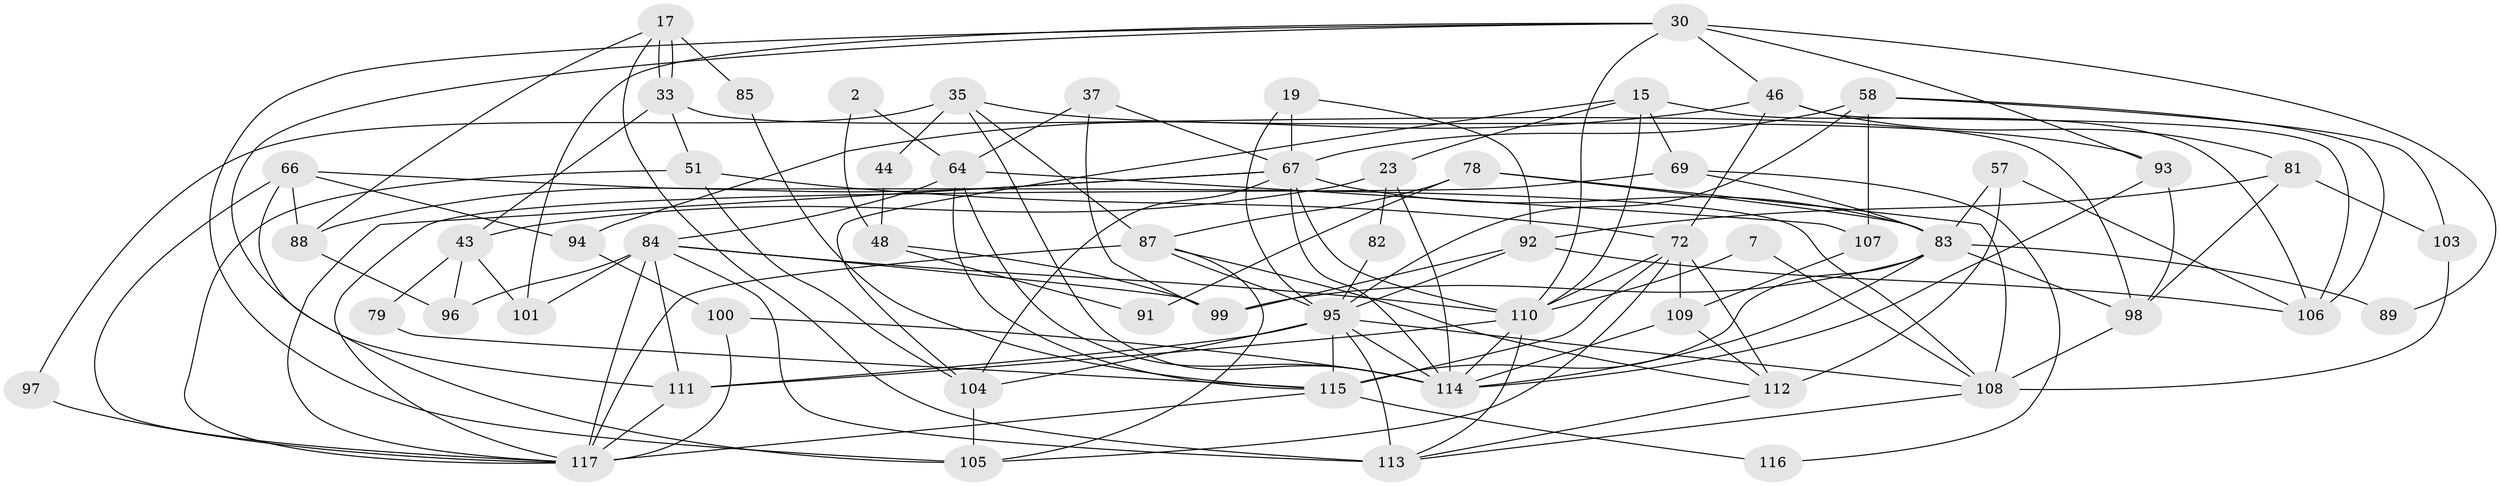 // original degree distribution, {4: 0.23931623931623933, 2: 0.13675213675213677, 3: 0.26495726495726496, 5: 0.23931623931623933, 6: 0.06837606837606838, 8: 0.008547008547008548, 7: 0.042735042735042736}
// Generated by graph-tools (version 1.1) at 2025/49/03/09/25 04:49:43]
// undirected, 58 vertices, 138 edges
graph export_dot {
graph [start="1"]
  node [color=gray90,style=filled];
  2;
  7;
  15;
  17;
  19;
  23;
  30;
  33;
  35;
  37;
  43 [super="+18"];
  44 [super="+36"];
  46;
  48;
  51;
  57;
  58;
  64 [super="+38"];
  66 [super="+42"];
  67 [super="+54"];
  69;
  72 [super="+6+8+9"];
  78;
  79;
  81;
  82;
  83 [super="+13+53"];
  84 [super="+31+41+80"];
  85;
  87 [super="+26+73"];
  88;
  89;
  91;
  92;
  93 [super="+39"];
  94;
  95 [super="+60+86"];
  96;
  97;
  98;
  99 [super="+10"];
  100;
  101;
  103;
  104 [super="+55+90"];
  105;
  106;
  107 [super="+25"];
  108 [super="+21"];
  109 [super="+62"];
  110 [super="+68+59"];
  111 [super="+20"];
  112 [super="+50+61"];
  113 [super="+63+65"];
  114 [super="+75+40+76"];
  115 [super="+102+77"];
  116;
  117 [super="+1+56"];
  2 -- 64;
  2 -- 48;
  7 -- 108;
  7 -- 110;
  15 -- 106;
  15 -- 23;
  15 -- 69;
  15 -- 110;
  15 -- 104;
  17 -- 33;
  17 -- 33;
  17 -- 85;
  17 -- 88;
  17 -- 113;
  19 -- 92;
  19 -- 95;
  19 -- 67;
  23 -- 114;
  23 -- 82;
  23 -- 43;
  30 -- 110;
  30 -- 46;
  30 -- 89;
  30 -- 93 [weight=2];
  30 -- 101;
  30 -- 105;
  30 -- 111;
  33 -- 51;
  33 -- 43;
  33 -- 98;
  35 -- 93;
  35 -- 44 [weight=2];
  35 -- 97;
  35 -- 114;
  35 -- 87;
  37 -- 64;
  37 -- 99;
  37 -- 67;
  43 -- 79;
  43 -- 96;
  43 -- 101;
  44 -- 48 [weight=2];
  46 -- 106;
  46 -- 81;
  46 -- 94;
  46 -- 72;
  48 -- 91;
  48 -- 99;
  51 -- 72;
  51 -- 117;
  51 -- 104;
  57 -- 106;
  57 -- 112 [weight=3];
  57 -- 83;
  58 -- 103;
  58 -- 106;
  58 -- 107;
  58 -- 67;
  58 -- 95;
  64 -- 84 [weight=4];
  64 -- 107;
  64 -- 115;
  64 -- 114 [weight=3];
  66 -- 105;
  66 -- 117;
  66 -- 88;
  66 -- 108;
  66 -- 94;
  67 -- 117 [weight=3];
  67 -- 114;
  67 -- 104;
  67 -- 110 [weight=2];
  67 -- 83 [weight=2];
  67 -- 88;
  69 -- 116;
  69 -- 83;
  69 -- 117;
  72 -- 105;
  72 -- 112 [weight=2];
  72 -- 109 [weight=2];
  72 -- 115 [weight=2];
  72 -- 110 [weight=2];
  78 -- 108 [weight=2];
  78 -- 87;
  78 -- 91;
  78 -- 83;
  79 -- 115;
  81 -- 98;
  81 -- 92;
  81 -- 103;
  82 -- 95;
  83 -- 115 [weight=2];
  83 -- 98;
  83 -- 99;
  83 -- 89;
  83 -- 114 [weight=2];
  84 -- 113 [weight=2];
  84 -- 96;
  84 -- 101;
  84 -- 117 [weight=5];
  84 -- 110;
  84 -- 99 [weight=2];
  84 -- 111;
  85 -- 115;
  87 -- 105;
  87 -- 117 [weight=2];
  87 -- 112;
  87 -- 95;
  88 -- 96;
  92 -- 99 [weight=2];
  92 -- 106;
  92 -- 95;
  93 -- 98;
  93 -- 114;
  94 -- 100;
  95 -- 104 [weight=2];
  95 -- 108;
  95 -- 114 [weight=3];
  95 -- 111;
  95 -- 113;
  95 -- 115;
  97 -- 117;
  98 -- 108;
  100 -- 114;
  100 -- 117;
  103 -- 108;
  104 -- 105;
  107 -- 109;
  108 -- 113;
  109 -- 112;
  109 -- 114;
  110 -- 111 [weight=2];
  110 -- 114 [weight=3];
  110 -- 113;
  111 -- 117;
  112 -- 113;
  115 -- 117 [weight=2];
  115 -- 116;
}
